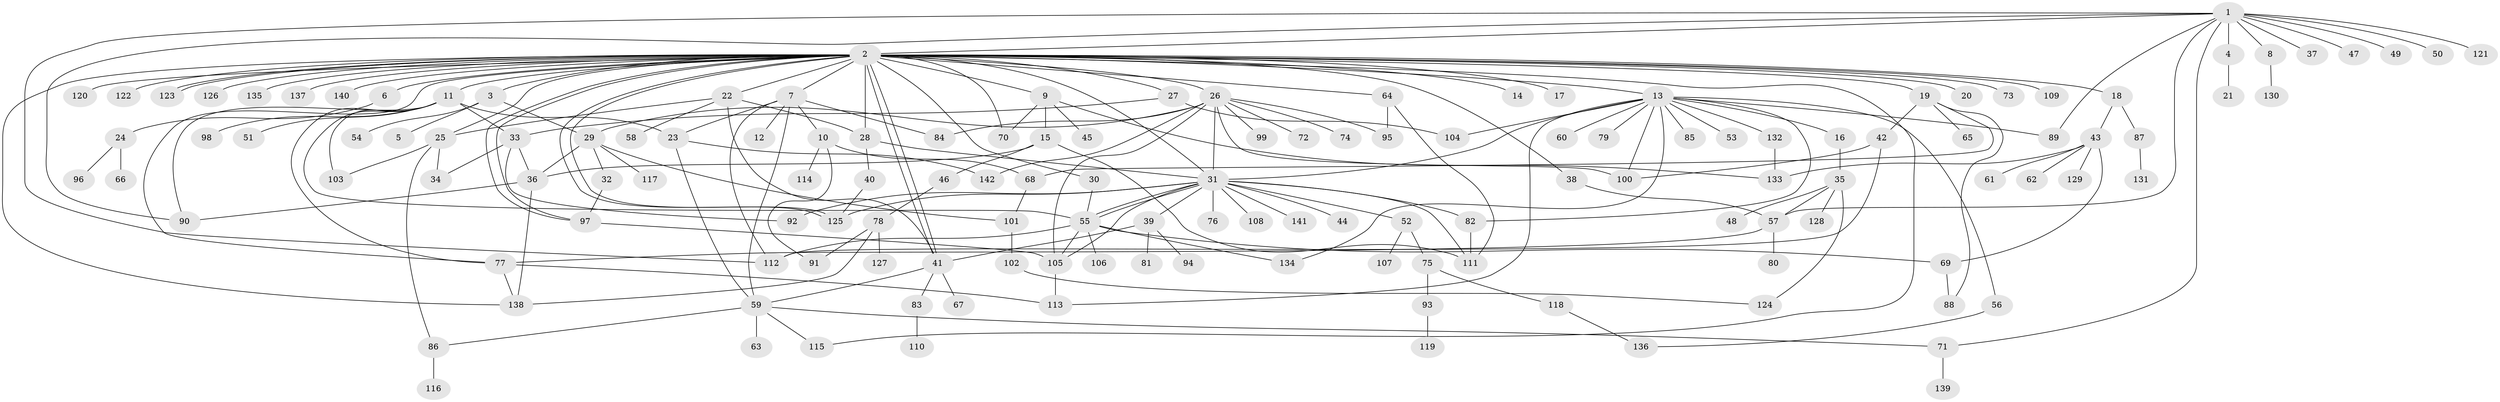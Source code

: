 // Generated by graph-tools (version 1.1) at 2025/26/03/09/25 03:26:06]
// undirected, 142 vertices, 210 edges
graph export_dot {
graph [start="1"]
  node [color=gray90,style=filled];
  1;
  2;
  3;
  4;
  5;
  6;
  7;
  8;
  9;
  10;
  11;
  12;
  13;
  14;
  15;
  16;
  17;
  18;
  19;
  20;
  21;
  22;
  23;
  24;
  25;
  26;
  27;
  28;
  29;
  30;
  31;
  32;
  33;
  34;
  35;
  36;
  37;
  38;
  39;
  40;
  41;
  42;
  43;
  44;
  45;
  46;
  47;
  48;
  49;
  50;
  51;
  52;
  53;
  54;
  55;
  56;
  57;
  58;
  59;
  60;
  61;
  62;
  63;
  64;
  65;
  66;
  67;
  68;
  69;
  70;
  71;
  72;
  73;
  74;
  75;
  76;
  77;
  78;
  79;
  80;
  81;
  82;
  83;
  84;
  85;
  86;
  87;
  88;
  89;
  90;
  91;
  92;
  93;
  94;
  95;
  96;
  97;
  98;
  99;
  100;
  101;
  102;
  103;
  104;
  105;
  106;
  107;
  108;
  109;
  110;
  111;
  112;
  113;
  114;
  115;
  116;
  117;
  118;
  119;
  120;
  121;
  122;
  123;
  124;
  125;
  126;
  127;
  128;
  129;
  130;
  131;
  132;
  133;
  134;
  135;
  136;
  137;
  138;
  139;
  140;
  141;
  142;
  1 -- 2;
  1 -- 4;
  1 -- 8;
  1 -- 37;
  1 -- 47;
  1 -- 49;
  1 -- 50;
  1 -- 57;
  1 -- 71;
  1 -- 89;
  1 -- 90;
  1 -- 112;
  1 -- 121;
  2 -- 3;
  2 -- 6;
  2 -- 7;
  2 -- 9;
  2 -- 11;
  2 -- 13;
  2 -- 14;
  2 -- 17;
  2 -- 18;
  2 -- 19;
  2 -- 20;
  2 -- 22;
  2 -- 25;
  2 -- 26;
  2 -- 27;
  2 -- 28;
  2 -- 30;
  2 -- 31;
  2 -- 38;
  2 -- 41;
  2 -- 41;
  2 -- 64;
  2 -- 70;
  2 -- 73;
  2 -- 77;
  2 -- 97;
  2 -- 97;
  2 -- 109;
  2 -- 115;
  2 -- 120;
  2 -- 122;
  2 -- 123;
  2 -- 123;
  2 -- 125;
  2 -- 125;
  2 -- 126;
  2 -- 135;
  2 -- 137;
  2 -- 138;
  2 -- 140;
  3 -- 5;
  3 -- 29;
  3 -- 54;
  4 -- 21;
  6 -- 24;
  7 -- 10;
  7 -- 12;
  7 -- 23;
  7 -- 59;
  7 -- 84;
  7 -- 112;
  8 -- 130;
  9 -- 15;
  9 -- 45;
  9 -- 70;
  9 -- 133;
  10 -- 68;
  10 -- 91;
  10 -- 114;
  11 -- 23;
  11 -- 33;
  11 -- 51;
  11 -- 55;
  11 -- 77;
  11 -- 90;
  11 -- 98;
  11 -- 103;
  13 -- 16;
  13 -- 31;
  13 -- 53;
  13 -- 56;
  13 -- 60;
  13 -- 79;
  13 -- 82;
  13 -- 85;
  13 -- 89;
  13 -- 100;
  13 -- 104;
  13 -- 113;
  13 -- 132;
  13 -- 134;
  15 -- 36;
  15 -- 46;
  15 -- 111;
  16 -- 35;
  18 -- 43;
  18 -- 87;
  19 -- 42;
  19 -- 65;
  19 -- 68;
  19 -- 88;
  22 -- 25;
  22 -- 28;
  22 -- 41;
  22 -- 58;
  23 -- 59;
  23 -- 142;
  24 -- 66;
  24 -- 96;
  25 -- 34;
  25 -- 86;
  25 -- 103;
  26 -- 29;
  26 -- 31;
  26 -- 72;
  26 -- 74;
  26 -- 84;
  26 -- 95;
  26 -- 99;
  26 -- 100;
  26 -- 105;
  26 -- 142;
  27 -- 33;
  27 -- 104;
  28 -- 31;
  28 -- 40;
  29 -- 32;
  29 -- 36;
  29 -- 101;
  29 -- 117;
  30 -- 55;
  31 -- 39;
  31 -- 44;
  31 -- 52;
  31 -- 55;
  31 -- 55;
  31 -- 76;
  31 -- 82;
  31 -- 92;
  31 -- 105;
  31 -- 108;
  31 -- 111;
  31 -- 125;
  31 -- 141;
  32 -- 97;
  33 -- 34;
  33 -- 36;
  33 -- 92;
  35 -- 48;
  35 -- 57;
  35 -- 124;
  35 -- 128;
  36 -- 90;
  36 -- 138;
  38 -- 57;
  39 -- 41;
  39 -- 81;
  39 -- 94;
  40 -- 125;
  41 -- 59;
  41 -- 67;
  41 -- 83;
  42 -- 100;
  42 -- 112;
  43 -- 61;
  43 -- 62;
  43 -- 69;
  43 -- 129;
  43 -- 133;
  46 -- 78;
  52 -- 75;
  52 -- 107;
  55 -- 69;
  55 -- 105;
  55 -- 106;
  55 -- 112;
  55 -- 134;
  56 -- 136;
  57 -- 77;
  57 -- 80;
  59 -- 63;
  59 -- 71;
  59 -- 86;
  59 -- 115;
  64 -- 95;
  64 -- 111;
  68 -- 101;
  69 -- 88;
  71 -- 139;
  75 -- 93;
  75 -- 118;
  77 -- 113;
  77 -- 138;
  78 -- 91;
  78 -- 127;
  78 -- 138;
  82 -- 111;
  83 -- 110;
  86 -- 116;
  87 -- 131;
  93 -- 119;
  97 -- 105;
  101 -- 102;
  102 -- 124;
  105 -- 113;
  118 -- 136;
  132 -- 133;
}
